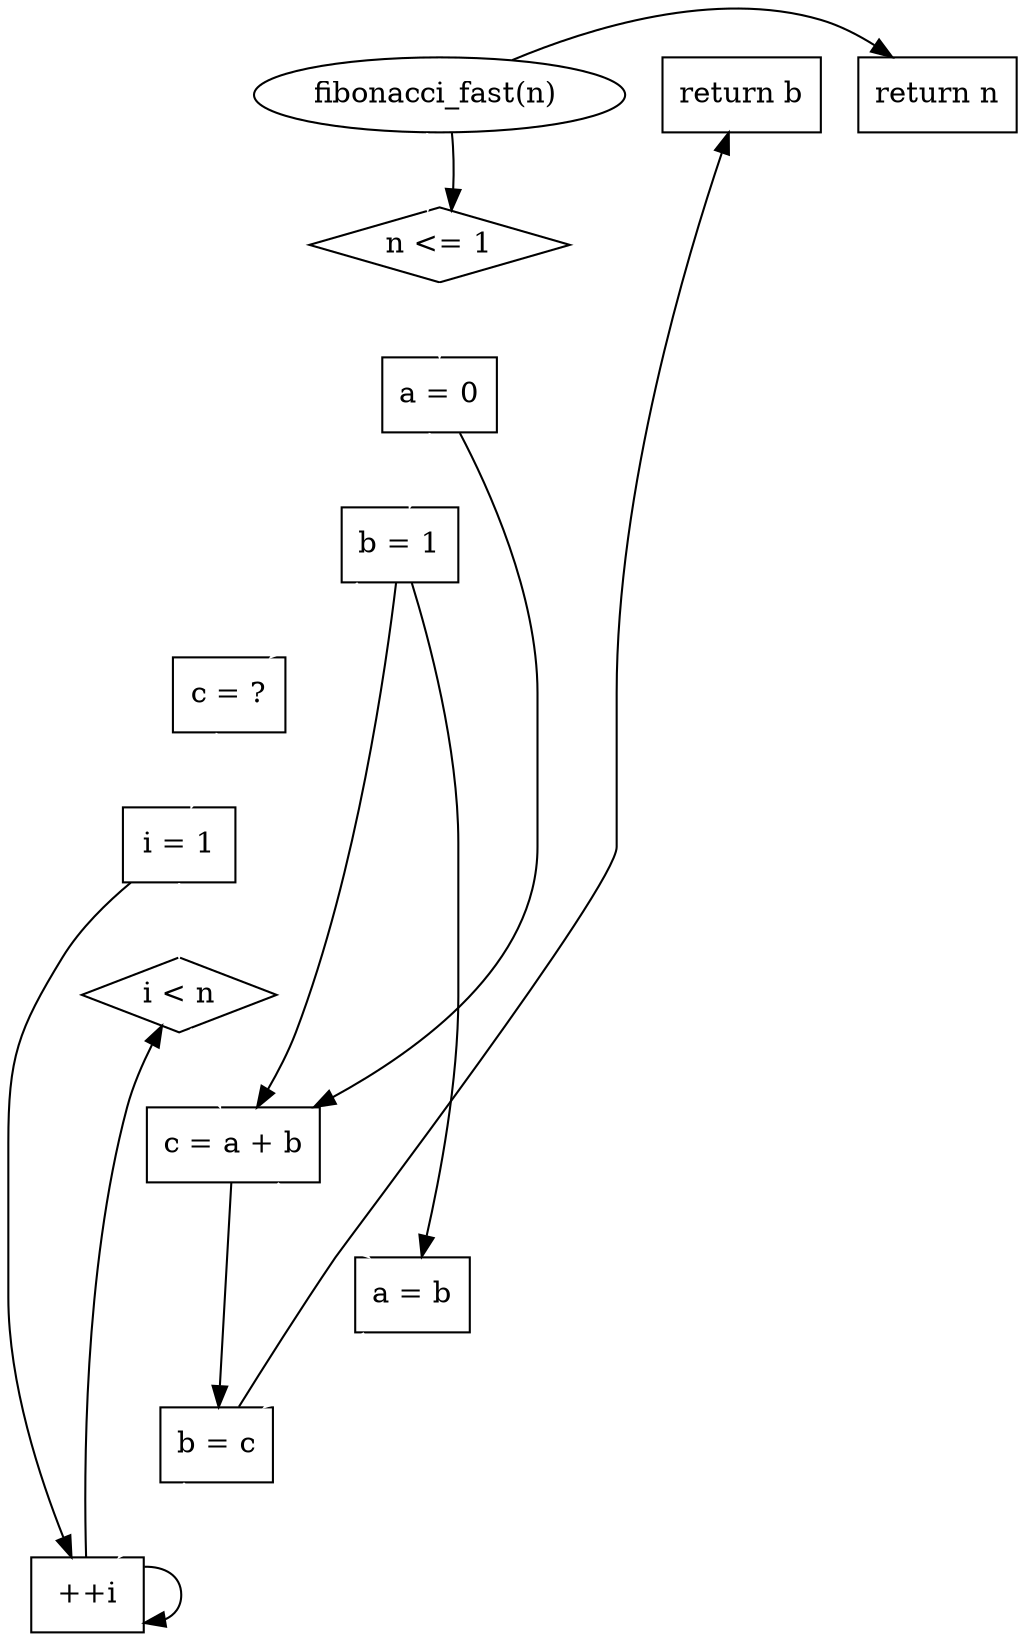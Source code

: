 digraph {
	fun_decl [label="fibonacci_fast(n) "]
	"n <= 1" [label="n <= 1" shape=diamond]
	fun_decl -> "n <= 1" [color=white constraint=true]
	fun_decl -> "n <= 1" [color=black constraint=true]
	return47 [label="return n" shape=box]
	fun_decl -> return47 [color=black constraint=false]
	a1 [label="a = 0" shape=box]
	"n <= 1" -> a1 [color=white constraint=true]
	b1 [label="b = 1" shape=box]
	a1 -> b1 [color=white constraint=true]
	c1 [label="c = ?" shape=box]
	b1 -> c1 [color=white constraint=true]
	i1 [label="i = 1" shape=box]
	c1 -> i1 [color=white constraint=true]
	"i < n" [label="i < n" shape=diamond]
	i1 -> "i < n" [color=white constraint=true]
	c11 [label="c = a + b" shape=box]
	"i < n" -> c11 [color=white constraint=true]
	b1 -> c11 [color=black constraint=true]
	a1 -> c11 [color=black constraint=true]
	a11 [label="a = b" shape=box]
	c11 -> a11 [color=white constraint=true]
	b1 -> a11 [color=black constraint=true]
	b11 [label="b = c" shape=box]
	a11 -> b11 [color=white constraint=true]
	c11 -> b11 [color=black constraint=true]
	i11 [label="++i" shape=box]
	b11 -> i11 [color=white constraint=true]
	i1 -> i11 [color=black constraint=true]
	i11 -> i11 [color=black constraint=true]
	i11 -> "i < n" [color=black constraint=true]
	return54 [label="return b" shape=box]
	b11 -> return54 [color=black constraint=false]
}
